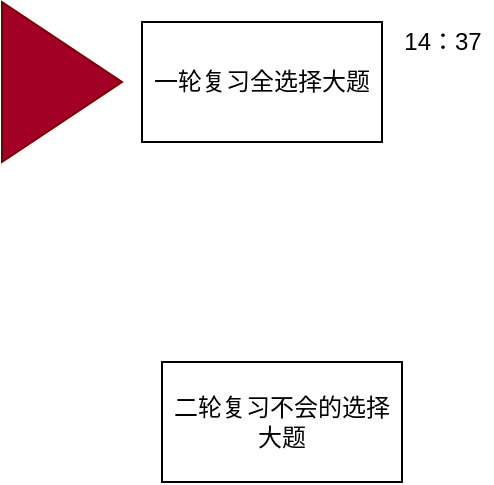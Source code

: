 <mxfile>
    <diagram id="Lkra5sjvyhQqC_2qbyV4" name="第 1 页">
        <mxGraphModel dx="1054" dy="635" grid="1" gridSize="10" guides="1" tooltips="1" connect="1" arrows="1" fold="1" page="1" pageScale="1" pageWidth="1200" pageHeight="1920" background="#FFFFFF" math="0" shadow="0">
            <root>
                <mxCell id="0"/>
                <mxCell id="1" parent="0"/>
                <mxCell id="77" value="一轮复习全选择大题" style="whiteSpace=wrap;html=1;" vertex="1" parent="1">
                    <mxGeometry x="390" y="570" width="120" height="60" as="geometry"/>
                </mxCell>
                <mxCell id="78" value="二轮复习不会的选择大题" style="whiteSpace=wrap;html=1;" vertex="1" parent="1">
                    <mxGeometry x="400" y="740" width="120" height="60" as="geometry"/>
                </mxCell>
                <mxCell id="79" value="" style="triangle;whiteSpace=wrap;html=1;fillColor=#a20025;strokeColor=#6F0000;fontColor=#ffffff;" vertex="1" parent="1">
                    <mxGeometry x="320" y="560" width="60" height="80" as="geometry"/>
                </mxCell>
                <mxCell id="80" value="&lt;font color=&quot;#000000&quot;&gt;14：37&lt;/font&gt;" style="text;html=1;align=center;verticalAlign=middle;resizable=0;points=[];autosize=1;strokeColor=none;" vertex="1" parent="1">
                    <mxGeometry x="515" y="570" width="50" height="20" as="geometry"/>
                </mxCell>
            </root>
        </mxGraphModel>
    </diagram>
</mxfile>